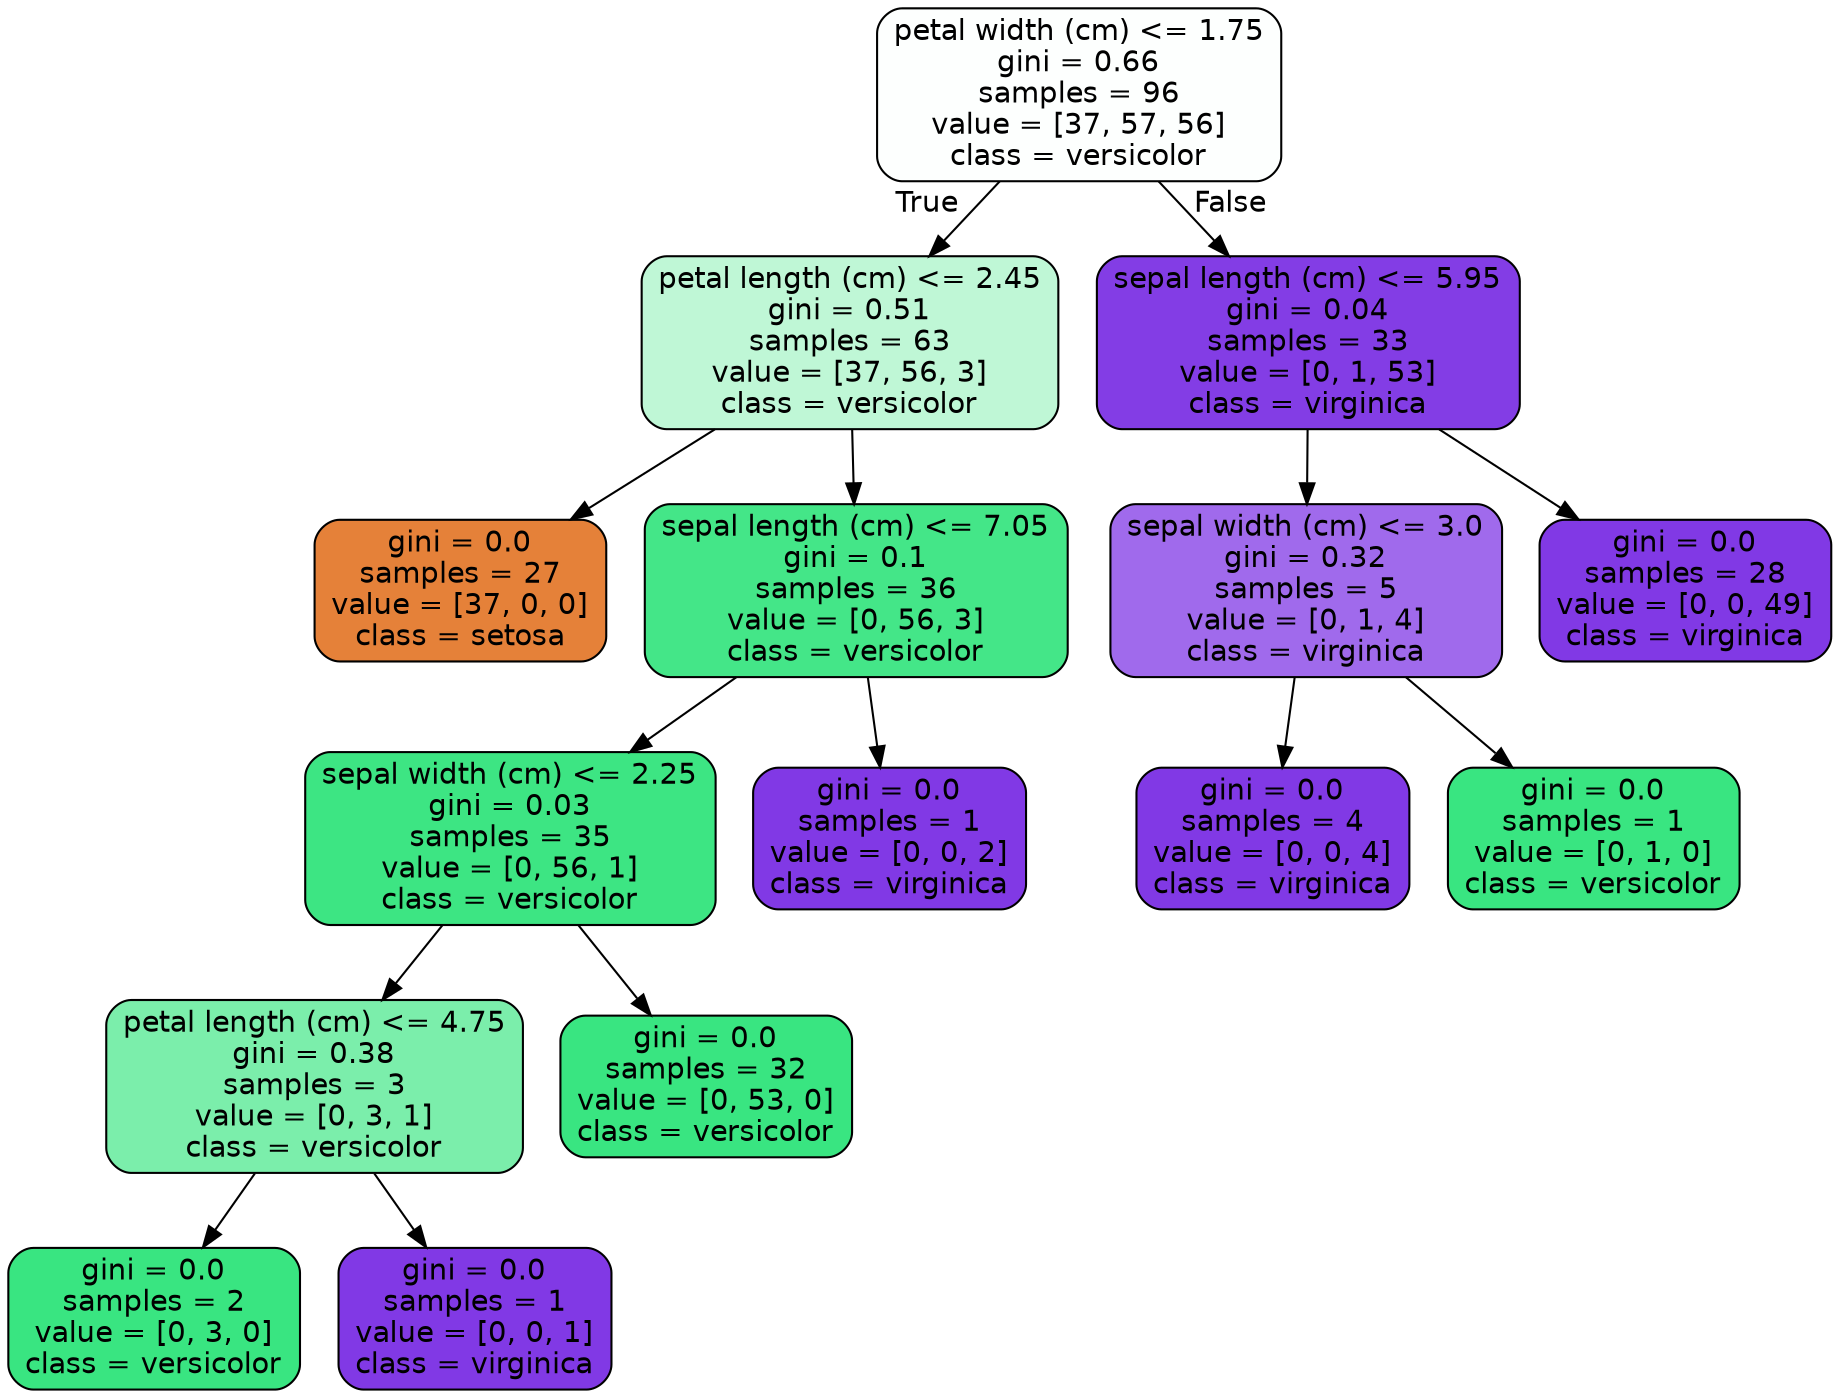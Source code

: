 digraph Tree {
node [shape=box, style="filled, rounded", color="black", fontname="helvetica"] ;
edge [fontname="helvetica"] ;
0 [label="petal width (cm) <= 1.75\ngini = 0.66\nsamples = 96\nvalue = [37, 57, 56]\nclass = versicolor", fillcolor="#fdfffe"] ;
1 [label="petal length (cm) <= 2.45\ngini = 0.51\nsamples = 63\nvalue = [37, 56, 3]\nclass = versicolor", fillcolor="#bff7d6"] ;
0 -> 1 [labeldistance=2.5, labelangle=45, headlabel="True"] ;
2 [label="gini = 0.0\nsamples = 27\nvalue = [37, 0, 0]\nclass = setosa", fillcolor="#e58139"] ;
1 -> 2 ;
3 [label="sepal length (cm) <= 7.05\ngini = 0.1\nsamples = 36\nvalue = [0, 56, 3]\nclass = versicolor", fillcolor="#44e688"] ;
1 -> 3 ;
4 [label="sepal width (cm) <= 2.25\ngini = 0.03\nsamples = 35\nvalue = [0, 56, 1]\nclass = versicolor", fillcolor="#3de583"] ;
3 -> 4 ;
5 [label="petal length (cm) <= 4.75\ngini = 0.38\nsamples = 3\nvalue = [0, 3, 1]\nclass = versicolor", fillcolor="#7beeab"] ;
4 -> 5 ;
6 [label="gini = 0.0\nsamples = 2\nvalue = [0, 3, 0]\nclass = versicolor", fillcolor="#39e581"] ;
5 -> 6 ;
7 [label="gini = 0.0\nsamples = 1\nvalue = [0, 0, 1]\nclass = virginica", fillcolor="#8139e5"] ;
5 -> 7 ;
8 [label="gini = 0.0\nsamples = 32\nvalue = [0, 53, 0]\nclass = versicolor", fillcolor="#39e581"] ;
4 -> 8 ;
9 [label="gini = 0.0\nsamples = 1\nvalue = [0, 0, 2]\nclass = virginica", fillcolor="#8139e5"] ;
3 -> 9 ;
10 [label="sepal length (cm) <= 5.95\ngini = 0.04\nsamples = 33\nvalue = [0, 1, 53]\nclass = virginica", fillcolor="#833de5"] ;
0 -> 10 [labeldistance=2.5, labelangle=-45, headlabel="False"] ;
11 [label="sepal width (cm) <= 3.0\ngini = 0.32\nsamples = 5\nvalue = [0, 1, 4]\nclass = virginica", fillcolor="#a06aec"] ;
10 -> 11 ;
12 [label="gini = 0.0\nsamples = 4\nvalue = [0, 0, 4]\nclass = virginica", fillcolor="#8139e5"] ;
11 -> 12 ;
13 [label="gini = 0.0\nsamples = 1\nvalue = [0, 1, 0]\nclass = versicolor", fillcolor="#39e581"] ;
11 -> 13 ;
14 [label="gini = 0.0\nsamples = 28\nvalue = [0, 0, 49]\nclass = virginica", fillcolor="#8139e5"] ;
10 -> 14 ;
}